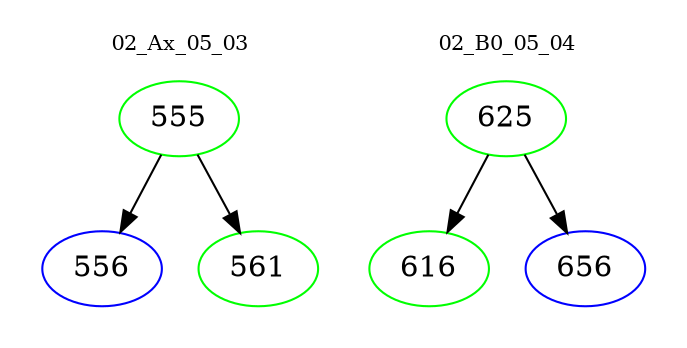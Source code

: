 digraph{
subgraph cluster_0 {
color = white
label = "02_Ax_05_03";
fontsize=10;
T0_555 [label="555", color="green"]
T0_555 -> T0_556 [color="black"]
T0_556 [label="556", color="blue"]
T0_555 -> T0_561 [color="black"]
T0_561 [label="561", color="green"]
}
subgraph cluster_1 {
color = white
label = "02_B0_05_04";
fontsize=10;
T1_625 [label="625", color="green"]
T1_625 -> T1_616 [color="black"]
T1_616 [label="616", color="green"]
T1_625 -> T1_656 [color="black"]
T1_656 [label="656", color="blue"]
}
}
